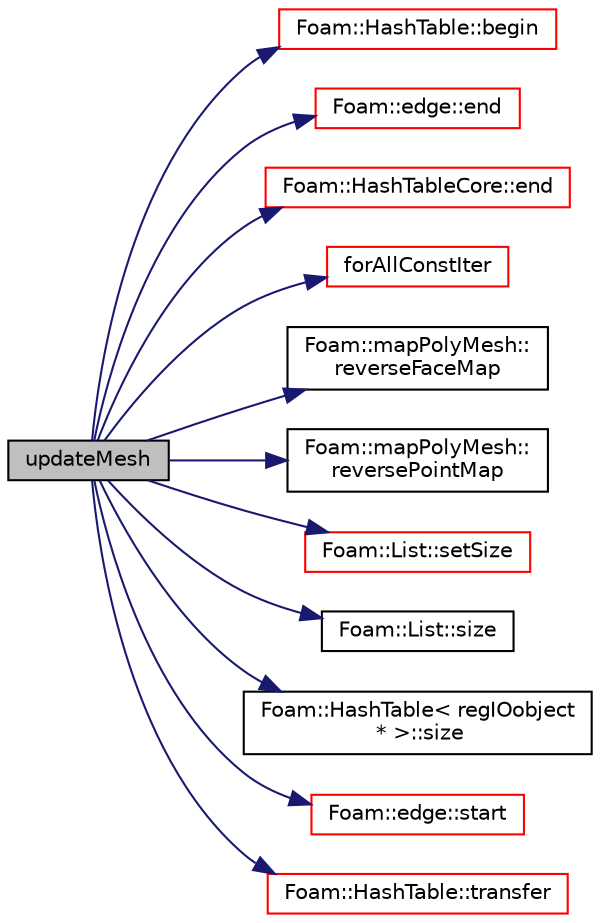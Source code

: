 digraph "updateMesh"
{
  bgcolor="transparent";
  edge [fontname="Helvetica",fontsize="10",labelfontname="Helvetica",labelfontsize="10"];
  node [fontname="Helvetica",fontsize="10",shape=record];
  rankdir="LR";
  Node1 [label="updateMesh",height=0.2,width=0.4,color="black", fillcolor="grey75", style="filled", fontcolor="black"];
  Node1 -> Node2 [color="midnightblue",fontsize="10",style="solid",fontname="Helvetica"];
  Node2 [label="Foam::HashTable::begin",height=0.2,width=0.4,color="red",URL="$a01001.html#a4718c822b6b0cd47612f37199986753a",tooltip="Iterator set to the beginning of the HashTable. "];
  Node1 -> Node3 [color="midnightblue",fontsize="10",style="solid",fontname="Helvetica"];
  Node3 [label="Foam::edge::end",height=0.2,width=0.4,color="red",URL="$a00620.html#a8ed0e876210c2c116b5694307a830518",tooltip="Return end vertex label. "];
  Node1 -> Node4 [color="midnightblue",fontsize="10",style="solid",fontname="Helvetica"];
  Node4 [label="Foam::HashTableCore::end",height=0.2,width=0.4,color="red",URL="$a01002.html#a540580a296c0ff351686ceb4f27b6fe6",tooltip="iteratorEnd set to beyond the end of any HashTable "];
  Node1 -> Node5 [color="midnightblue",fontsize="10",style="solid",fontname="Helvetica"];
  Node5 [label="forAllConstIter",height=0.2,width=0.4,color="red",URL="$a03095.html#ae21e2836509b0fa7f7cedf6493b11b09"];
  Node1 -> Node6 [color="midnightblue",fontsize="10",style="solid",fontname="Helvetica"];
  Node6 [label="Foam::mapPolyMesh::\lreverseFaceMap",height=0.2,width=0.4,color="black",URL="$a01467.html#a58d8d04b8651eb9e33156c7d7f2dcb74",tooltip="Reverse face map. "];
  Node1 -> Node7 [color="midnightblue",fontsize="10",style="solid",fontname="Helvetica"];
  Node7 [label="Foam::mapPolyMesh::\lreversePointMap",height=0.2,width=0.4,color="black",URL="$a01467.html#a354ff3d4f67f53468e641bb69a286bb2",tooltip="Reverse point map. "];
  Node1 -> Node8 [color="midnightblue",fontsize="10",style="solid",fontname="Helvetica"];
  Node8 [label="Foam::List::setSize",height=0.2,width=0.4,color="red",URL="$a01397.html#aedb985ffeaf1bdbfeccc2a8730405703",tooltip="Reset size of List. "];
  Node1 -> Node9 [color="midnightblue",fontsize="10",style="solid",fontname="Helvetica"];
  Node9 [label="Foam::List::size",height=0.2,width=0.4,color="black",URL="$a01397.html#a8a5f6fa29bd4b500caf186f60245b384",tooltip="Override size to be inconsistent with allocated storage. "];
  Node1 -> Node10 [color="midnightblue",fontsize="10",style="solid",fontname="Helvetica"];
  Node10 [label="Foam::HashTable\< regIOobject\l * \>::size",height=0.2,width=0.4,color="black",URL="$a01001.html#a723361dc2020160f5492e8fe2d09fa44",tooltip="Return number of elements in table. "];
  Node1 -> Node11 [color="midnightblue",fontsize="10",style="solid",fontname="Helvetica"];
  Node11 [label="Foam::edge::start",height=0.2,width=0.4,color="red",URL="$a00620.html#a96b607a9a9baa575783b4af443ef613f",tooltip="Return start vertex label. "];
  Node1 -> Node12 [color="midnightblue",fontsize="10",style="solid",fontname="Helvetica"];
  Node12 [label="Foam::HashTable::transfer",height=0.2,width=0.4,color="red",URL="$a01001.html#a26883d0cdd71dc6200b11fa35ef0c0e4",tooltip="Transfer the contents of the argument table into this table. "];
}
